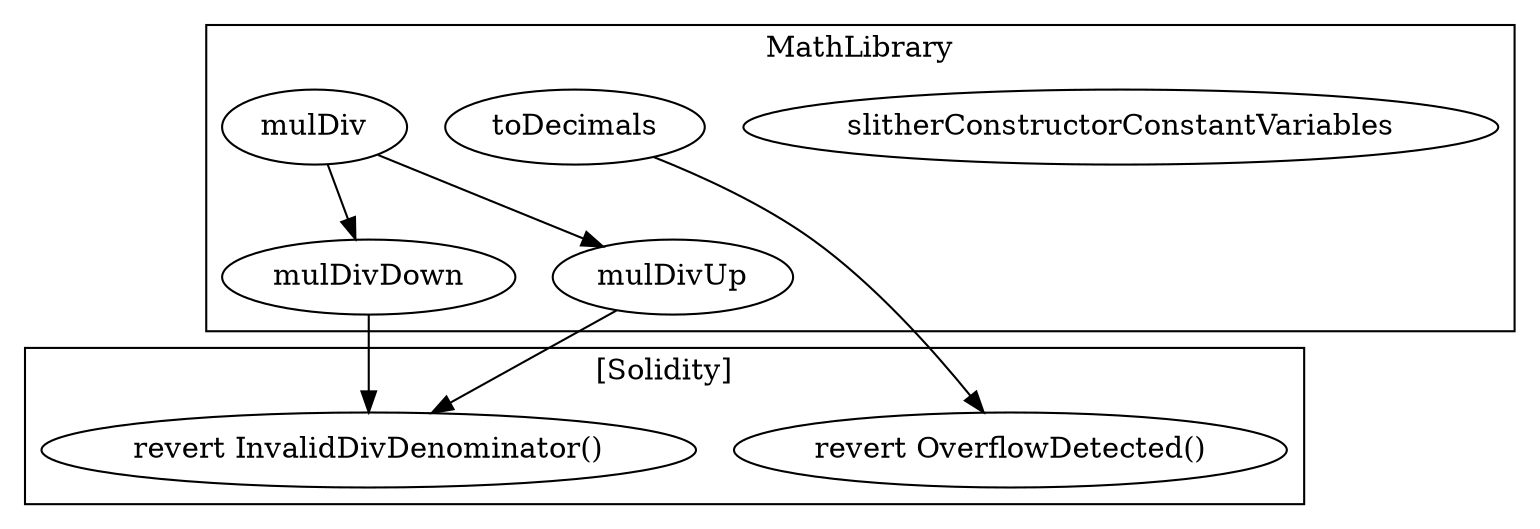 strict digraph {
subgraph cluster_39880_MathLibrary {
label = "MathLibrary"
"39880_mulDivDown" [label="mulDivDown"]
"39880_slitherConstructorConstantVariables" [label="slitherConstructorConstantVariables"]
"39880_toDecimals" [label="toDecimals"]
"39880_mulDivUp" [label="mulDivUp"]
"39880_mulDiv" [label="mulDiv"]
"39880_mulDiv" -> "39880_mulDivUp"
"39880_mulDiv" -> "39880_mulDivDown"
}subgraph cluster_solidity {
label = "[Solidity]"
"revert OverflowDetected()" 
"revert InvalidDivDenominator()" 
"39880_mulDivUp" -> "revert InvalidDivDenominator()"
"39880_mulDivDown" -> "revert InvalidDivDenominator()"
"39880_toDecimals" -> "revert OverflowDetected()"
}
}